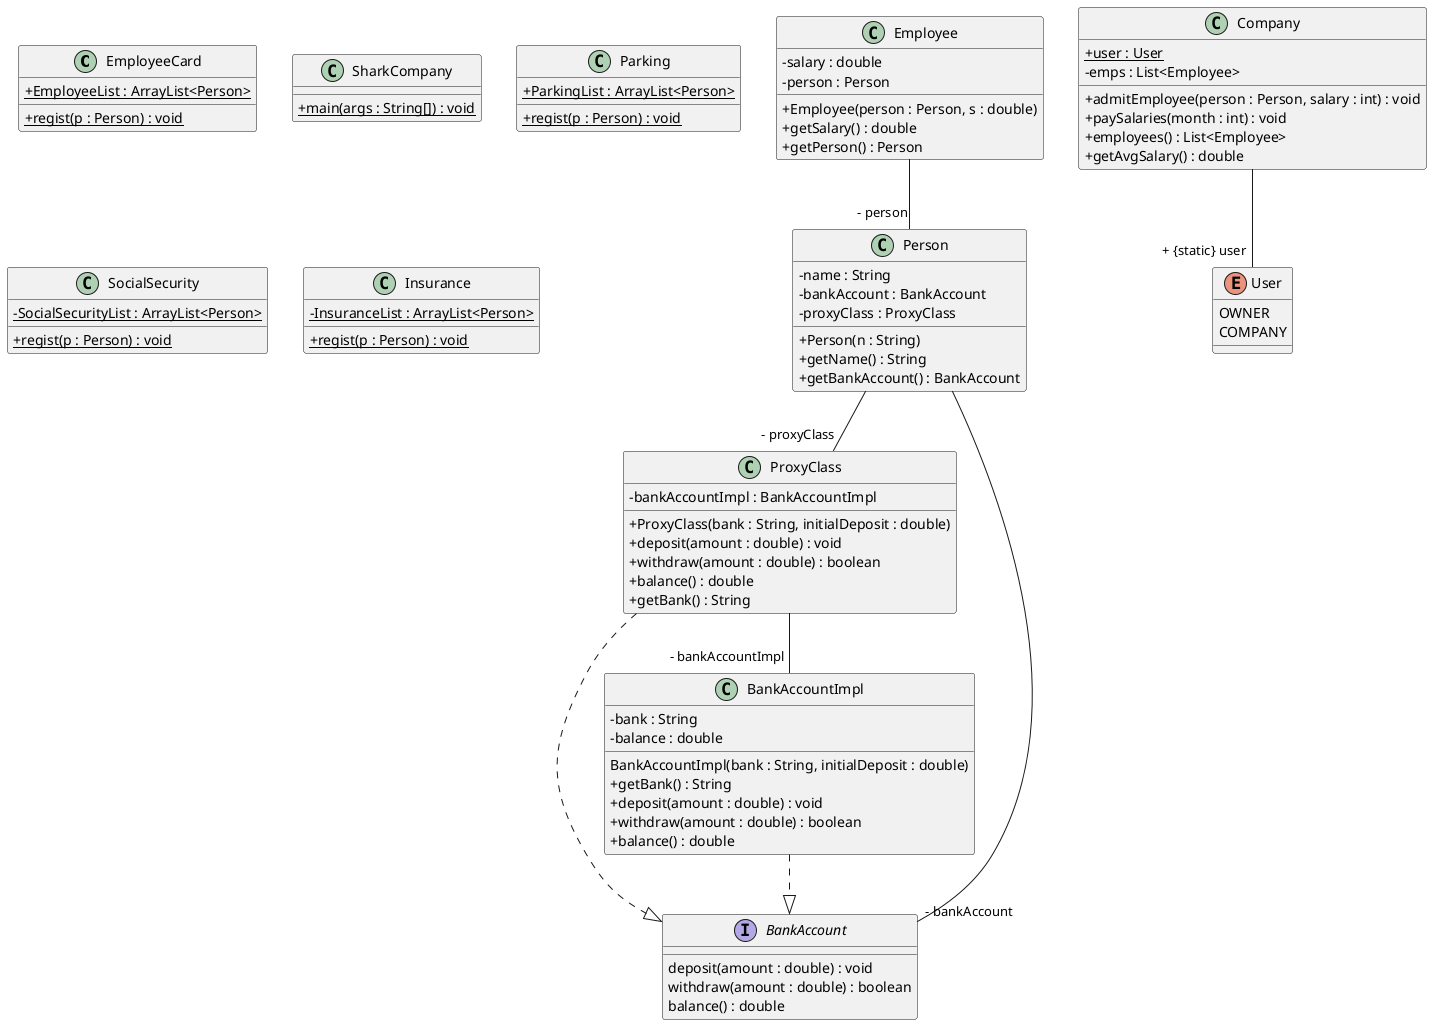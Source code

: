@startuml
skinparam classAttributeIconSize 0
class EmployeeCard{
+ {static} EmployeeList : ArrayList<Person>
+ {static} regist(p : Person) : void
}
class SharkCompany{
+ {static} main(args : String[]) : void
}
class ProxyClass{
- bankAccountImpl : BankAccountImpl
+ ProxyClass(bank : String, initialDeposit : double)
+ deposit(amount : double) : void
+ withdraw(amount : double) : boolean
+ balance() : double
+ getBank() : String
}
ProxyClass ..|> BankAccount
class Employee{
- salary : double
- person : Person
+ Employee(person : Person, s : double)
+ getSalary() : double
+ getPerson() : Person
}
class Parking{
+ {static} ParkingList : ArrayList<Person>
+ {static} regist(p : Person) : void
}
class Company{
+ {static} user : User
- emps : List<Employee>
+ admitEmployee(person : Person, salary : int) : void
+ paySalaries(month : int) : void
+ employees() : List<Employee>
+ getAvgSalary() : double
}
class Person{
- name : String
- bankAccount : BankAccount
- proxyClass : ProxyClass
+ Person(n : String)
+ getName() : String
+ getBankAccount() : BankAccount
}
class SocialSecurity{
- {static} SocialSecurityList : ArrayList<Person>
+ {static} regist(p : Person) : void
}
class BankAccountImpl{
- bank : String
- balance : double
BankAccountImpl(bank : String, initialDeposit : double)
+ getBank() : String
+ deposit(amount : double) : void
+ withdraw(amount : double) : boolean
+ balance() : double
}
BankAccountImpl ..|> BankAccount
class Insurance{
- {static} InsuranceList : ArrayList<Person>
+ {static} regist(p : Person) : void
}
ProxyClass--"- bankAccountImpl" BankAccountImpl
Employee--"- person" Person
Company--"+ {static} user" User
Person--"- bankAccount" BankAccount
Person--"- proxyClass" ProxyClass
interface BankAccount{
deposit(amount : double) : void
withdraw(amount : double) : boolean
balance() : double
}
enum User{
OWNER
COMPANY
}
@enduml